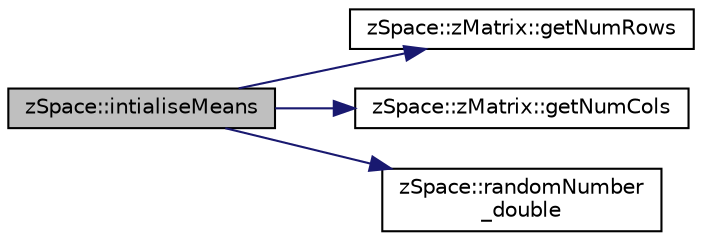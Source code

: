 digraph "zSpace::intialiseMeans"
{
 // LATEX_PDF_SIZE
  edge [fontname="Helvetica",fontsize="10",labelfontname="Helvetica",labelfontsize="10"];
  node [fontname="Helvetica",fontsize="10",shape=record];
  rankdir="LR";
  Node20 [label="zSpace::intialiseMeans",height=0.2,width=0.4,color="black", fillcolor="grey75", style="filled", fontcolor="black",tooltip="This method initialises the means based on the minimum and maximum value in the data points."];
  Node20 -> Node21 [color="midnightblue",fontsize="10",style="solid",fontname="Helvetica"];
  Node21 [label="zSpace::zMatrix::getNumRows",height=0.2,width=0.4,color="black", fillcolor="white", style="filled",URL="$classz_space_1_1z_matrix.html#ae85a1183dc320f27fca7608431d5c4f5",tooltip="This method gets the number of rows in the matrix."];
  Node20 -> Node22 [color="midnightblue",fontsize="10",style="solid",fontname="Helvetica"];
  Node22 [label="zSpace::zMatrix::getNumCols",height=0.2,width=0.4,color="black", fillcolor="white", style="filled",URL="$classz_space_1_1z_matrix.html#a9f99bbcdb6224e24488e8e01d51937be",tooltip="This method gets the number of columns in the matrix."];
  Node20 -> Node23 [color="midnightblue",fontsize="10",style="solid",fontname="Helvetica"];
  Node23 [label="zSpace::randomNumber\l_double",height=0.2,width=0.4,color="black", fillcolor="white", style="filled",URL="$group__z_core_utilities.html#gafed69f9d90ee69ee176cef1b45227b9f",tooltip="This method returns a random number in the input domain."];
}
